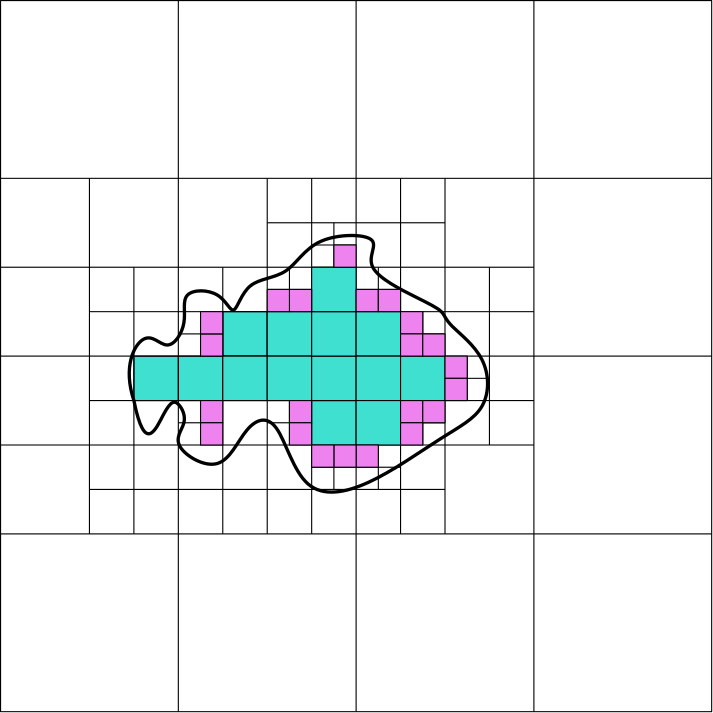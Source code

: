 <?xml version="1.0"?>
<!DOCTYPE ipe SYSTEM "ipe.dtd">
<ipe version="70206" creator="Ipe 7.2.7">
<info created="D:20181020150644" modified="D:20181020150644"/>
<ipestyle name="basic">
<symbol name="arrow/arc(spx)">
<path stroke="sym-stroke" fill="sym-stroke" pen="sym-pen">
0 0 m
-1 0.333 l
-1 -0.333 l
h
</path>
</symbol>
<symbol name="arrow/farc(spx)">
<path stroke="sym-stroke" fill="white" pen="sym-pen">
0 0 m
-1 0.333 l
-1 -0.333 l
h
</path>
</symbol>
<symbol name="arrow/ptarc(spx)">
<path stroke="sym-stroke" fill="sym-stroke" pen="sym-pen">
0 0 m
-1 0.333 l
-0.8 0 l
-1 -0.333 l
h
</path>
</symbol>
<symbol name="arrow/fptarc(spx)">
<path stroke="sym-stroke" fill="white" pen="sym-pen">
0 0 m
-1 0.333 l
-0.8 0 l
-1 -0.333 l
h
</path>
</symbol>
<symbol name="mark/circle(sx)" transformations="translations">
<path fill="sym-stroke">
0.6 0 0 0.6 0 0 e
0.4 0 0 0.4 0 0 e
</path>
</symbol>
<symbol name="mark/disk(sx)" transformations="translations">
<path fill="sym-stroke">
0.6 0 0 0.6 0 0 e
</path>
</symbol>
<symbol name="mark/fdisk(sfx)" transformations="translations">
<group>
<path fill="sym-fill">
0.5 0 0 0.5 0 0 e
</path>
<path fill="sym-stroke" fillrule="eofill">
0.6 0 0 0.6 0 0 e
0.4 0 0 0.4 0 0 e
</path>
</group>
</symbol>
<symbol name="mark/box(sx)" transformations="translations">
<path fill="sym-stroke" fillrule="eofill">
-0.6 -0.6 m
0.6 -0.6 l
0.6 0.6 l
-0.6 0.6 l
h
-0.4 -0.4 m
0.4 -0.4 l
0.4 0.4 l
-0.4 0.4 l
h
</path>
</symbol>
<symbol name="mark/square(sx)" transformations="translations">
<path fill="sym-stroke">
-0.6 -0.6 m
0.6 -0.6 l
0.6 0.6 l
-0.6 0.6 l
h
</path>
</symbol>
<symbol name="mark/fsquare(sfx)" transformations="translations">
<group>
<path fill="sym-fill">
-0.5 -0.5 m
0.5 -0.5 l
0.5 0.5 l
-0.5 0.5 l
h
</path>
<path fill="sym-stroke" fillrule="eofill">
-0.6 -0.6 m
0.6 -0.6 l
0.6 0.6 l
-0.6 0.6 l
h
-0.4 -0.4 m
0.4 -0.4 l
0.4 0.4 l
-0.4 0.4 l
h
</path>
</group>
</symbol>
<symbol name="mark/cross(sx)" transformations="translations">
<group>
<path fill="sym-stroke">
-0.43 -0.57 m
0.57 0.43 l
0.43 0.57 l
-0.57 -0.43 l
h
</path>
<path fill="sym-stroke">
-0.43 0.57 m
0.57 -0.43 l
0.43 -0.57 l
-0.57 0.43 l
h
</path>
</group>
</symbol>
<symbol name="arrow/fnormal(spx)">
<path stroke="sym-stroke" fill="white" pen="sym-pen">
0 0 m
-1 0.333 l
-1 -0.333 l
h
</path>
</symbol>
<symbol name="arrow/pointed(spx)">
<path stroke="sym-stroke" fill="sym-stroke" pen="sym-pen">
0 0 m
-1 0.333 l
-0.8 0 l
-1 -0.333 l
h
</path>
</symbol>
<symbol name="arrow/fpointed(spx)">
<path stroke="sym-stroke" fill="white" pen="sym-pen">
0 0 m
-1 0.333 l
-0.8 0 l
-1 -0.333 l
h
</path>
</symbol>
<symbol name="arrow/linear(spx)">
<path stroke="sym-stroke" pen="sym-pen">
-1 0.333 m
0 0 l
-1 -0.333 l
</path>
</symbol>
<symbol name="arrow/fdouble(spx)">
<path stroke="sym-stroke" fill="white" pen="sym-pen">
0 0 m
-1 0.333 l
-1 -0.333 l
h
-1 0 m
-2 0.333 l
-2 -0.333 l
h
</path>
</symbol>
<symbol name="arrow/double(spx)">
<path stroke="sym-stroke" fill="sym-stroke" pen="sym-pen">
0 0 m
-1 0.333 l
-1 -0.333 l
h
-1 0 m
-2 0.333 l
-2 -0.333 l
h
</path>
</symbol>
<pen name="heavier" value="0.8"/>
<pen name="fat" value="1.2"/>
<pen name="ultrafat" value="2"/>
<symbolsize name="large" value="5"/>
<symbolsize name="small" value="2"/>
<symbolsize name="tiny" value="1.1"/>
<arrowsize name="large" value="10"/>
<arrowsize name="small" value="5"/>
<arrowsize name="tiny" value="3"/>
<color name="red" value="1 0 0"/>
<color name="green" value="0 1 0"/>
<color name="blue" value="0 0 1"/>
<color name="yellow" value="1 1 0"/>
<color name="orange" value="1 0.647 0"/>
<color name="gold" value="1 0.843 0"/>
<color name="purple" value="0.627 0.125 0.941"/>
<color name="gray" value="0.745"/>
<color name="brown" value="0.647 0.165 0.165"/>
<color name="navy" value="0 0 0.502"/>
<color name="pink" value="1 0.753 0.796"/>
<color name="seagreen" value="0.18 0.545 0.341"/>
<color name="turquoise" value="0.251 0.878 0.816"/>
<color name="violet" value="0.933 0.51 0.933"/>
<color name="darkblue" value="0 0 0.545"/>
<color name="darkcyan" value="0 0.545 0.545"/>
<color name="darkgray" value="0.663"/>
<color name="darkgreen" value="0 0.392 0"/>
<color name="darkmagenta" value="0.545 0 0.545"/>
<color name="darkorange" value="1 0.549 0"/>
<color name="darkred" value="0.545 0 0"/>
<color name="lightblue" value="0.678 0.847 0.902"/>
<color name="lightcyan" value="0.878 1 1"/>
<color name="lightgray" value="0.827"/>
<color name="lightgreen" value="0.565 0.933 0.565"/>
<color name="lightyellow" value="1 1 0.878"/>
<dashstyle name="dashed" value="[4] 0"/>
<dashstyle name="dotted" value="[1 3] 0"/>
<dashstyle name="dash dotted" value="[4 2 1 2] 0"/>
<dashstyle name="dash dot dotted" value="[4 2 1 2 1 2] 0"/>
<textsize name="large" value="\large"/>
<textsize name="Large" value="\Large"/>
<textsize name="LARGE" value="\LARGE"/>
<textsize name="huge" value="\huge"/>
<textsize name="Huge" value="\Huge"/>
<textsize name="small" value="\small"/>
<textsize name="footnote" value="\footnotesize"/>
<textsize name="tiny" value="\tiny"/>
<textstyle name="center" begin="\begin{center}" end="\end{center}"/>
<textstyle name="itemize" begin="\begin{itemize}" end="\end{itemize}"/>
<textstyle name="item" begin="\begin{itemize}\item{}" end="\end{itemize}"/>
<gridsize name="4 pts" value="4"/>
<gridsize name="8 pts (~3 mm)" value="8"/>
<gridsize name="16 pts (~6 mm)" value="16"/>
<gridsize name="32 pts (~12 mm)" value="32"/>
<gridsize name="10 pts (~3.5 mm)" value="10"/>
<gridsize name="20 pts (~7 mm)" value="20"/>
<gridsize name="14 pts (~5 mm)" value="14"/>
<gridsize name="28 pts (~10 mm)" value="28"/>
<gridsize name="56 pts (~20 mm)" value="56"/>
<anglesize name="90 deg" value="90"/>
<anglesize name="60 deg" value="60"/>
<anglesize name="45 deg" value="45"/>
<anglesize name="30 deg" value="30"/>
<anglesize name="22.5 deg" value="22.5"/>
<opacity name="10%" value="0.1"/>
<opacity name="30%" value="0.3"/>
<opacity name="50%" value="0.5"/>
<opacity name="75%" value="0.75"/>
<tiling name="falling" angle="-60" step="4" width="1"/>
<tiling name="rising" angle="30" step="4" width="1"/>
</ipestyle>
<page>
<layer name="alpha"/>
<view layers="alpha" active="alpha"/>
<path layer="alpha" stroke="black" fill="turquoise">
144 656 m
144 640 l
160 640 l
160 656 l
h
</path>
<path matrix="1 0 0 1 -16 -16" stroke="black" fill="turquoise">
144 656 m
144 640 l
160 640 l
160 656 l
h
</path>
<path matrix="1 0 0 1 -32 -16" stroke="black" fill="turquoise">
144 656 m
144 640 l
160 640 l
160 656 l
h
</path>
<path stroke="black">
64 768 m
64 512 l
320 512 l
320 768 l
h
</path>
<path stroke="black">
192 768 m
192 512 l
</path>
<path stroke="black">
128 768 m
128 512 l
</path>
<path stroke="black">
256 768 m
256 512 l
</path>
<path stroke="black">
64 704 m
320 704 l
</path>
<path stroke="black">
320 640 m
64 640 l
</path>
<path stroke="black">
64 576 m
320 576 l
</path>
<path stroke="black" pen="fat">
112 624 m
108 636
116 652
124 640
132 652
128 664
144 664
148 652
152 668
168 668
176 684
204 684
192 672
216 660
224 656
224 652
240 640
240 620
224 612
196 592
172 588
164 620
152 616
144 596
124 608
132 616
128 624
124 624
116 604
112 624 c
</path>
<path stroke="black">
96 704 m
96 640 l
</path>
<path stroke="black">
128 672 m
64 672 l
</path>
<path stroke="black">
96 640 m
96 576 l
</path>
<path stroke="black">
64 608 m
128 608 l
</path>
<path stroke="black">
112 640 m
112 576 l
</path>
<path stroke="black">
96 592 m
128 592 l
</path>
<path stroke="black">
96 624 m
128 624 l
</path>
<path stroke="black">
128 608 m
192 608 l
</path>
<path stroke="black">
160 640 m
160 576 l
</path>
<path stroke="black">
128 624 m
160 624 l
</path>
<path stroke="black">
144 640 m
144 608 l
</path>
<path stroke="black">
128 592 m
160 592 l
</path>
<path stroke="black">
144 608 m
144 576 l
</path>
<path stroke="black">
160 592 m
192 592 l
</path>
<path stroke="black">
176 608 m
176 576 l
</path>
<path stroke="black">
176 640 m
176 608 l
</path>
<path stroke="black">
160 624 m
192 624 l
</path>
<path stroke="black">
128 672 m
160 672 l
160 640 l
</path>
<path stroke="black">
144 640 m
144 672 l
</path>
<path stroke="black">
128 656 m
156 656 l
160 656 l
</path>
<path stroke="black">
160 672 m
160 704 l
</path>
<path stroke="black">
160 672 m
192 672 l
</path>
<path stroke="black">
160 688 m
192 688 l
</path>
<path stroke="black">
176 688 m
176 672 l
</path>
<path stroke="black">
176 704 m
176 688 l
</path>
<path matrix="1 0 0 1 -176 -32" stroke="black">
352 704 m
352 672 l
</path>
<path matrix="1 0 0 1 -176 -32" stroke="black">
336 688 m
368 688 l
</path>
<path matrix="1 0 0 1 -144 -32" stroke="black">
352 704 m
352 672 l
</path>
<path matrix="1 0 0 1 -144 -32" stroke="black">
336 688 m
368 688 l
</path>
<path matrix="1 0 0 1 -144 0" stroke="black">
352 704 m
352 672 l
</path>
<path matrix="1 0 0 1 -144 0" stroke="black">
336 688 m
368 688 l
</path>
<path matrix="1 0 0 1 -112 -32" stroke="black">
352 704 m
352 672 l
</path>
<path matrix="1 0 0 1 -112 -32" stroke="black">
336 688 m
368 688 l
</path>
<path matrix="1 0 0 1 -144 -64" stroke="black">
352 704 m
352 672 l
</path>
<path matrix="1 0 0 1 -144 -64" stroke="black">
336 688 m
368 688 l
</path>
<path matrix="1 0 0 1 -112 -64" stroke="black">
352 704 m
352 672 l
</path>
<path matrix="1 0 0 1 -112 -64" stroke="black">
336 688 m
368 688 l
</path>
<path matrix="1 0 0 1 -144 -96" stroke="black">
352 704 m
352 672 l
</path>
<path matrix="1 0 0 1 -144 -96" stroke="black">
336 688 m
368 688 l
</path>
<path stroke="black">
224 704 m
224 640 l
</path>
<path stroke="black">
192 672 m
256 672 l
</path>
<path stroke="black">
192 608 m
256 608 l
</path>
<path stroke="black">
224 640 m
224 576 l
</path>
<path matrix="1 0 0 1 -240 -32" stroke="black">
352 704 m
352 672 l
</path>
<path matrix="1 0 0 1 -240 -32" stroke="black">
336 688 m
368 688 l
</path>
<path matrix="1 0 0 1 16 0" stroke="black" fill="turquoise">
144 656 m
144 640 l
160 640 l
160 656 l
h
</path>
<path matrix="1 0 0 1 0 -16" stroke="black" fill="turquoise">
144 656 m
144 640 l
160 640 l
160 656 l
h
</path>
<path matrix="1 0 0 1 16 -16" stroke="black" fill="turquoise">
144 656 m
144 640 l
160 640 l
160 656 l
h
</path>
<path matrix="1 0 0 1 32 -32" stroke="black" fill="turquoise">
144 656 m
144 640 l
160 640 l
160 656 l
h
</path>
<path matrix="1 0 0 1 32 -16" stroke="black" fill="turquoise">
144 656 m
144 640 l
160 640 l
160 656 l
h
</path>
<path matrix="1 0 0 1 32 0" stroke="black" fill="turquoise">
144 656 m
144 640 l
160 640 l
160 656 l
h
</path>
<path matrix="1 0 0 1 32 16" stroke="black" fill="turquoise">
144 656 m
144 640 l
160 640 l
160 656 l
h
</path>
<path matrix="1 0 0 1 48 0" stroke="black" fill="turquoise">
144 656 m
144 640 l
160 640 l
160 656 l
h
</path>
<path matrix="1 0 0 1 48 -16" stroke="black" fill="turquoise">
144 656 m
144 640 l
160 640 l
160 656 l
h
</path>
<path matrix="1 0 0 1 64 -16" stroke="black" fill="turquoise">
144 656 m
144 640 l
160 640 l
160 656 l
h
</path>
<path matrix="1 0 0 1 48 -32" stroke="black" fill="turquoise">
144 656 m
144 640 l
160 640 l
160 656 l
h
</path>
<path stroke="black" fill="turquoise">
216 624 m
216 608 l
</path>
<path stroke="black" fill="turquoise">
208 616 m
224 616 l
</path>
<path matrix="1 0 0 1 16 16" stroke="black" fill="turquoise">
216 624 m
216 608 l
</path>
<path matrix="1 0 0 1 16 16" stroke="black" fill="turquoise">
208 616 m
224 616 l
</path>
<path matrix="1 0 0 1 -16 48" stroke="black" fill="turquoise">
216 624 m
216 608 l
</path>
<path matrix="1 0 0 1 -16 48" stroke="black" fill="turquoise">
208 616 m
224 616 l
</path>
<path matrix="1 0 0 1 -32 64" stroke="black" fill="turquoise">
216 624 m
216 608 l
</path>
<path matrix="1 0 0 1 -32 64" stroke="black" fill="turquoise">
208 616 m
224 616 l
</path>
<path matrix="1 0 0 1 -48 48" stroke="black" fill="turquoise">
216 624 m
216 608 l
</path>
<path matrix="1 0 0 1 -48 48" stroke="black" fill="turquoise">
208 616 m
224 616 l
</path>
<path matrix="1 0 0 1 -80 32" stroke="black" fill="turquoise">
216 624 m
216 608 l
</path>
<path matrix="1 0 0 1 -80 32" stroke="black" fill="turquoise">
208 616 m
224 616 l
</path>
<path matrix="1 0 0 1 -80 0" stroke="black" fill="turquoise">
216 624 m
216 608 l
</path>
<path matrix="1 0 0 1 -80 0" stroke="black" fill="turquoise">
208 616 m
224 616 l
</path>
<path matrix="1 0 0 1 -48 0" stroke="black" fill="turquoise">
216 624 m
216 608 l
</path>
<path matrix="1 0 0 1 -48 0" stroke="black" fill="turquoise">
208 616 m
224 616 l
</path>
<path matrix="1 0 0 1 -32 -16" stroke="black" fill="turquoise">
216 624 m
216 608 l
</path>
<path matrix="1 0 0 1 -32 -16" stroke="black" fill="turquoise">
208 616 m
224 616 l
</path>
<path matrix="1 0 0 1 -16 -16" stroke="black" fill="turquoise">
216 624 m
216 608 l
</path>
<path matrix="1 0 0 1 -16 -16" stroke="black" fill="turquoise">
208 616 m
224 616 l
</path>
<path matrix="1 0 0 1 0 32" stroke="black" fill="turquoise">
216 624 m
216 608 l
</path>
<path matrix="1 0 0 1 0 32" stroke="black" fill="turquoise">
208 616 m
224 616 l
</path>
<path stroke="black" fill="violet">
208 656 m
208 648 l
216 648 l
216 656 l
208 656 l
</path>
<path matrix="1 0 0 1 0 -8" stroke="black" fill="violet">
208 656 m
208 648 l
216 648 l
216 656 l
208 656 l
</path>
<path matrix="1 0 0 1 8 -8" stroke="black" fill="violet">
208 656 m
208 648 l
216 648 l
216 656 l
208 656 l
</path>
<path matrix="1 0 0 1 16 -16" stroke="black" fill="violet">
208 656 m
208 648 l
216 648 l
216 656 l
208 656 l
</path>
<path matrix="1 0 0 1 16 -24" stroke="black" fill="violet">
208 656 m
208 648 l
216 648 l
216 656 l
208 656 l
</path>
<path matrix="1 0 0 1 0 -32" stroke="black" fill="violet">
208 656 m
208 648 l
216 648 l
216 656 l
208 656 l
</path>
<path matrix="1 0 0 1 0 -40" stroke="black" fill="violet">
208 656 m
208 648 l
216 648 l
216 656 l
208 656 l
</path>
<path matrix="1 0 0 1 8 -32" stroke="black" fill="violet">
208 656 m
208 648 l
216 648 l
216 656 l
208 656 l
</path>
<path matrix="1 0 0 1 -16 -48" stroke="black" fill="violet">
208 656 m
208 648 l
216 648 l
216 656 l
208 656 l
</path>
<path matrix="1 0 0 1 -24 -48" stroke="black" fill="violet">
208 656 m
208 648 l
216 648 l
216 656 l
208 656 l
</path>
<path matrix="1 0 0 1 -32 -48" stroke="black" fill="violet">
208 656 m
208 648 l
216 648 l
216 656 l
208 656 l
</path>
<path matrix="1 0 0 1 -40 -32" stroke="black" fill="violet">
208 656 m
208 648 l
216 648 l
216 656 l
208 656 l
</path>
<path matrix="1 0 0 1 -40 -40" stroke="black" fill="violet">
208 656 m
208 648 l
216 648 l
216 656 l
208 656 l
</path>
<path matrix="1 0 0 1 -72 -32" stroke="black" fill="violet">
208 656 m
208 648 l
216 648 l
216 656 l
208 656 l
</path>
<path matrix="1 0 0 1 -72 -40" stroke="black" fill="violet">
208 656 m
208 648 l
216 648 l
216 656 l
208 656 l
</path>
<path matrix="1 0 0 1 -72 -8" stroke="black" fill="violet">
208 656 m
208 648 l
216 648 l
216 656 l
208 656 l
</path>
<path matrix="1 0 0 1 -72 0" stroke="black" fill="violet">
208 656 m
208 648 l
216 648 l
216 656 l
208 656 l
</path>
<path matrix="1 0 0 1 -40 8" stroke="black" fill="violet">
208 656 m
208 648 l
216 648 l
216 656 l
208 656 l
</path>
<path matrix="1 0 0 1 -48 8" stroke="black" fill="violet">
208 656 m
208 648 l
216 648 l
216 656 l
208 656 l
</path>
<path matrix="1 0 0 1 -24 24" stroke="black" fill="violet">
208 656 m
208 648 l
216 648 l
216 656 l
208 656 l
</path>
<path matrix="1 0 0 1 -16 8" stroke="black" fill="violet">
208 656 m
208 648 l
216 648 l
216 656 l
208 656 l
</path>
<path matrix="1 0 0 1 -8 8" stroke="black" fill="violet">
208 656 m
208 648 l
216 648 l
216 656 l
208 656 l
</path>
</page>
</ipe>
